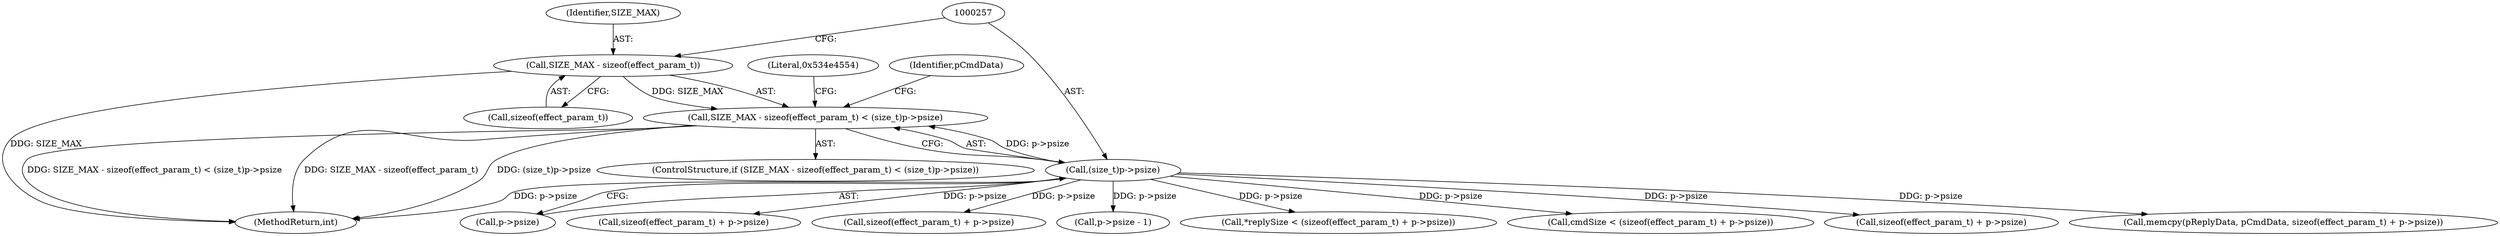 digraph "0_Android_f490fc335772a9b14e78997486f4a572b0594c04_0@API" {
"1000251" [label="(Call,SIZE_MAX - sizeof(effect_param_t) < (size_t)p->psize)"];
"1000252" [label="(Call,SIZE_MAX - sizeof(effect_param_t))"];
"1000256" [label="(Call,(size_t)p->psize)"];
"1000271" [label="(Identifier,pCmdData)"];
"1000254" [label="(Call,sizeof(effect_param_t))"];
"1000295" [label="(Call,*replySize < (sizeof(effect_param_t) + p->psize))"];
"1000279" [label="(Call,cmdSize < (sizeof(effect_param_t) + p->psize))"];
"1000313" [label="(Call,sizeof(effect_param_t) + p->psize)"];
"1000253" [label="(Identifier,SIZE_MAX)"];
"1000310" [label="(Call,memcpy(pReplyData, pCmdData, sizeof(effect_param_t) + p->psize))"];
"1000258" [label="(Call,p->psize)"];
"1000252" [label="(Call,SIZE_MAX - sizeof(effect_param_t))"];
"1000251" [label="(Call,SIZE_MAX - sizeof(effect_param_t) < (size_t)p->psize)"];
"1000256" [label="(Call,(size_t)p->psize)"];
"1000263" [label="(Literal,0x534e4554)"];
"1000281" [label="(Call,sizeof(effect_param_t) + p->psize)"];
"1000298" [label="(Call,sizeof(effect_param_t) + p->psize)"];
"1000330" [label="(Call,p->psize - 1)"];
"1000685" [label="(MethodReturn,int)"];
"1000250" [label="(ControlStructure,if (SIZE_MAX - sizeof(effect_param_t) < (size_t)p->psize))"];
"1000251" -> "1000250"  [label="AST: "];
"1000251" -> "1000256"  [label="CFG: "];
"1000252" -> "1000251"  [label="AST: "];
"1000256" -> "1000251"  [label="AST: "];
"1000263" -> "1000251"  [label="CFG: "];
"1000271" -> "1000251"  [label="CFG: "];
"1000251" -> "1000685"  [label="DDG: SIZE_MAX - sizeof(effect_param_t) < (size_t)p->psize"];
"1000251" -> "1000685"  [label="DDG: SIZE_MAX - sizeof(effect_param_t)"];
"1000251" -> "1000685"  [label="DDG: (size_t)p->psize"];
"1000252" -> "1000251"  [label="DDG: SIZE_MAX"];
"1000256" -> "1000251"  [label="DDG: p->psize"];
"1000252" -> "1000254"  [label="CFG: "];
"1000253" -> "1000252"  [label="AST: "];
"1000254" -> "1000252"  [label="AST: "];
"1000257" -> "1000252"  [label="CFG: "];
"1000252" -> "1000685"  [label="DDG: SIZE_MAX"];
"1000256" -> "1000258"  [label="CFG: "];
"1000257" -> "1000256"  [label="AST: "];
"1000258" -> "1000256"  [label="AST: "];
"1000256" -> "1000685"  [label="DDG: p->psize"];
"1000256" -> "1000279"  [label="DDG: p->psize"];
"1000256" -> "1000281"  [label="DDG: p->psize"];
"1000256" -> "1000295"  [label="DDG: p->psize"];
"1000256" -> "1000298"  [label="DDG: p->psize"];
"1000256" -> "1000310"  [label="DDG: p->psize"];
"1000256" -> "1000313"  [label="DDG: p->psize"];
"1000256" -> "1000330"  [label="DDG: p->psize"];
}
